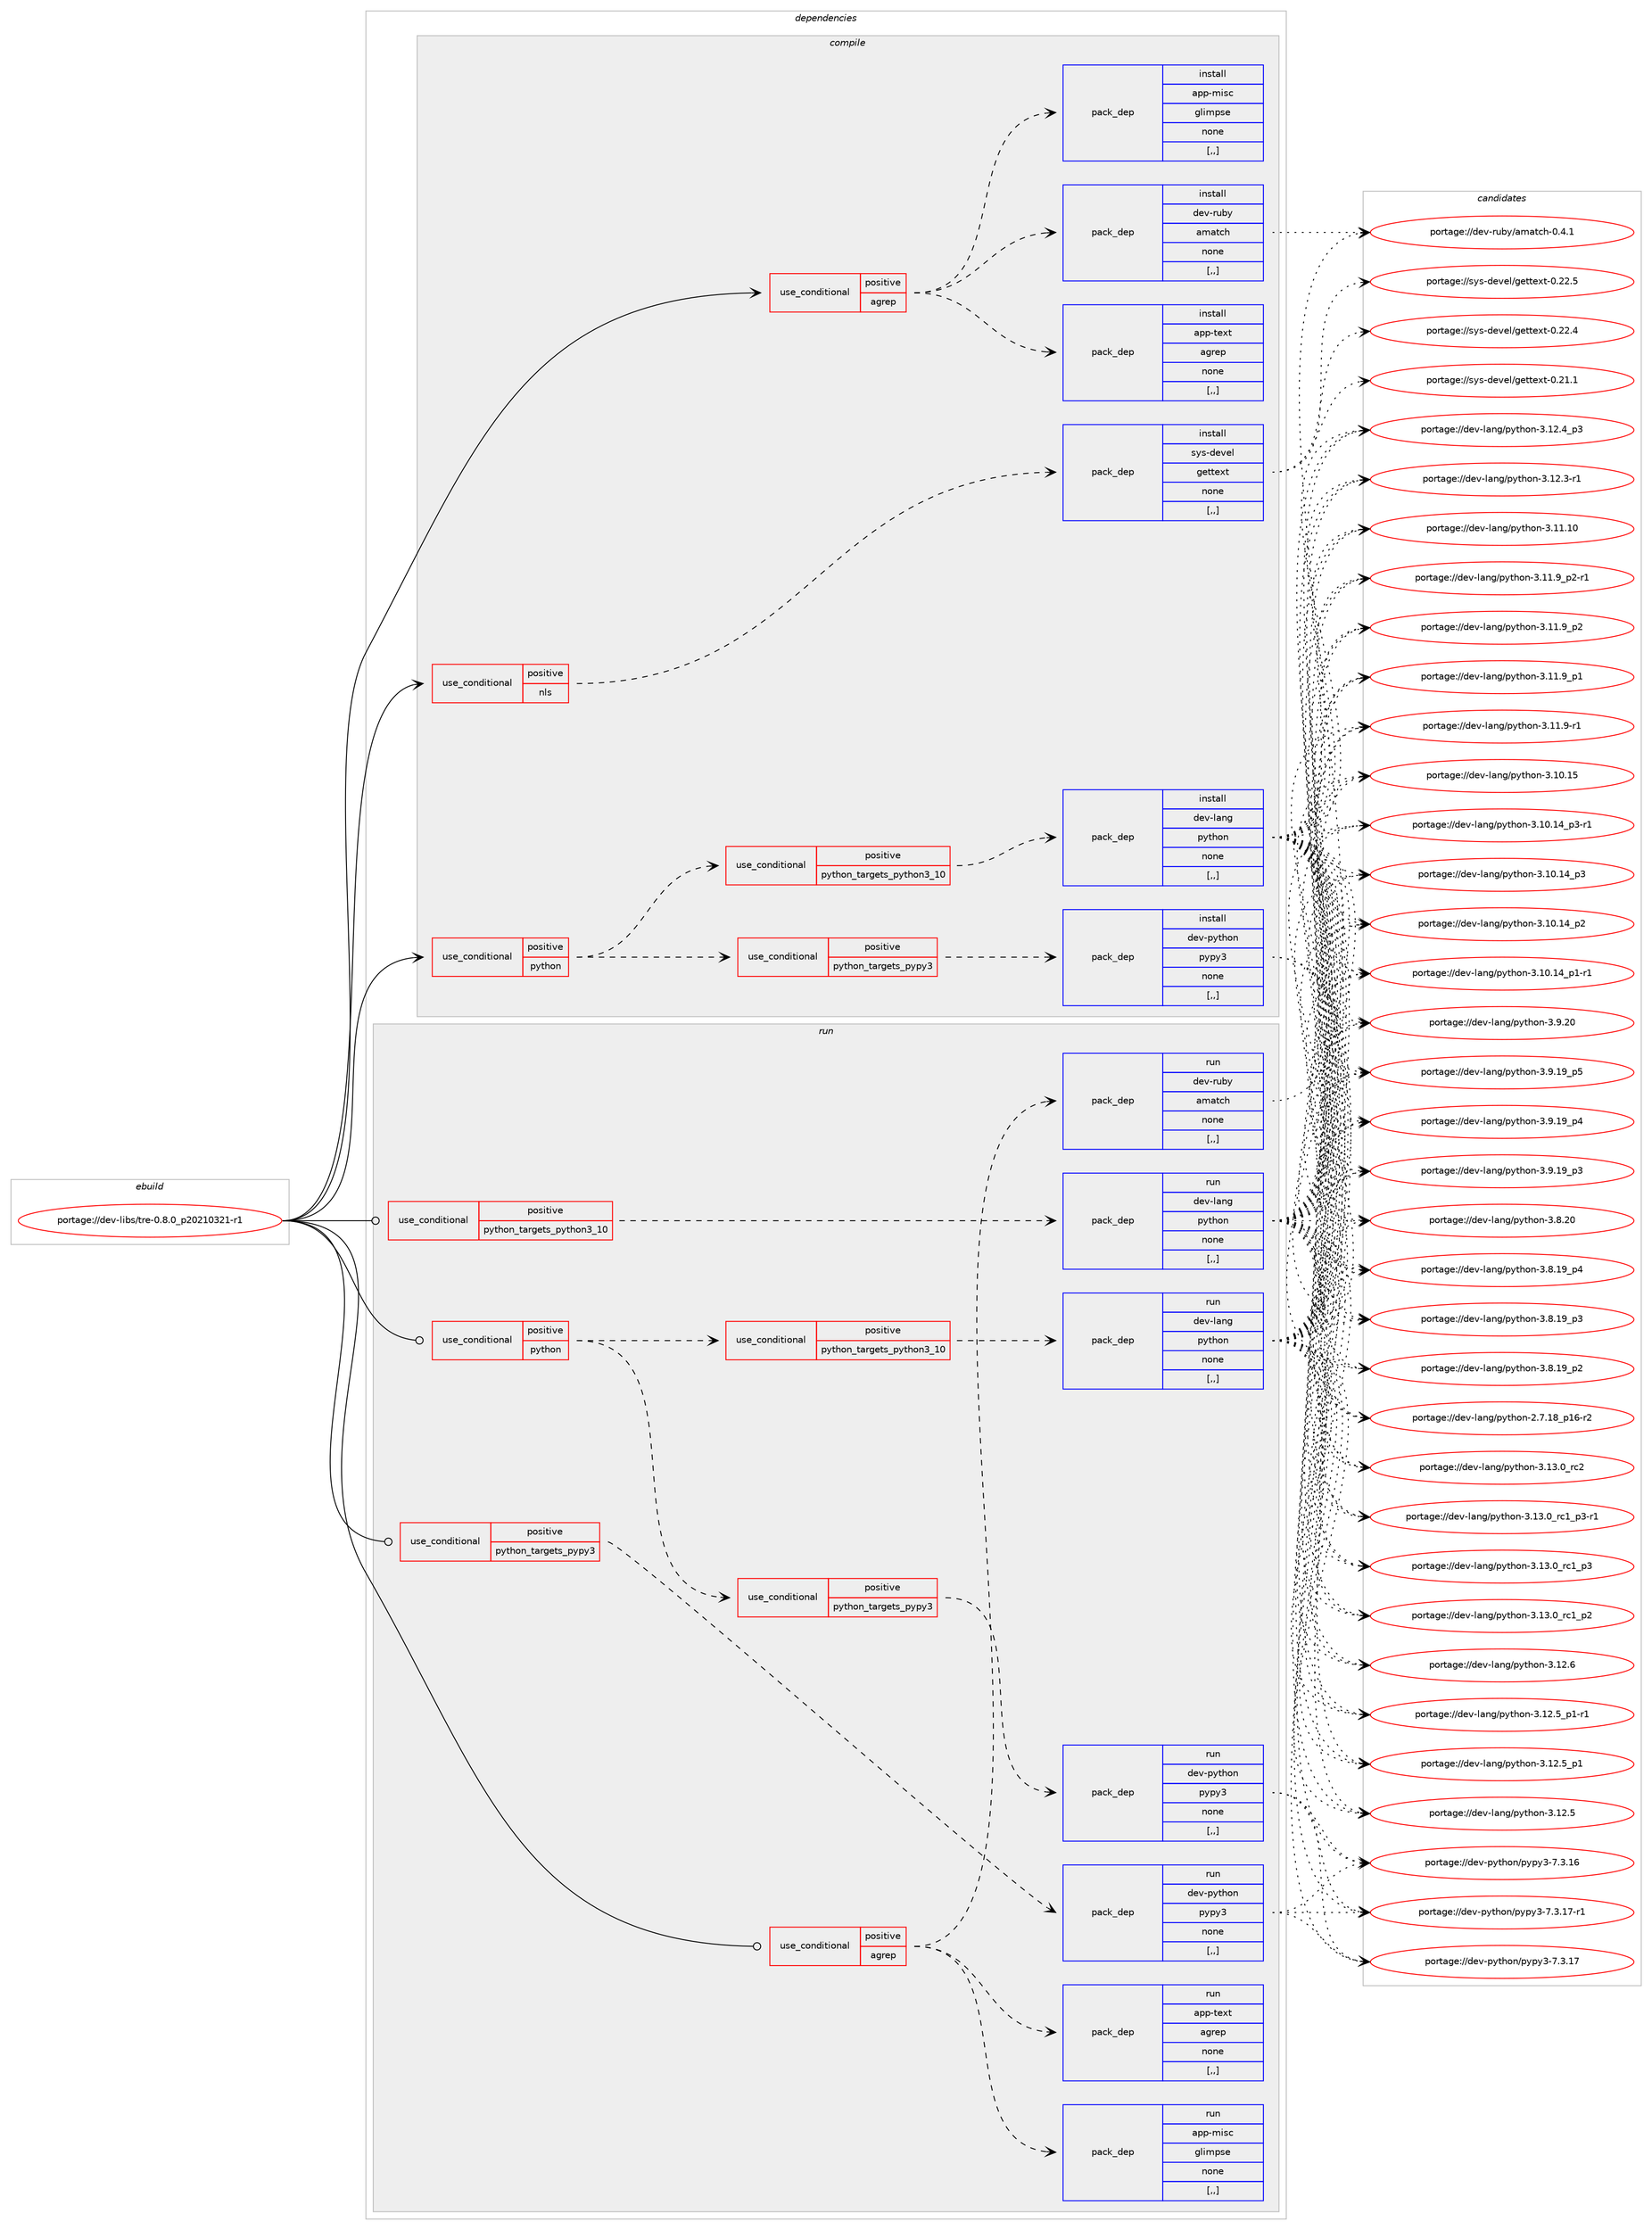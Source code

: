 digraph prolog {

# *************
# Graph options
# *************

newrank=true;
concentrate=true;
compound=true;
graph [rankdir=LR,fontname=Helvetica,fontsize=10,ranksep=1.5];#, ranksep=2.5, nodesep=0.2];
edge  [arrowhead=vee];
node  [fontname=Helvetica,fontsize=10];

# **********
# The ebuild
# **********

subgraph cluster_leftcol {
color=gray;
label=<<i>ebuild</i>>;
id [label="portage://dev-libs/tre-0.8.0_p20210321-r1", color=red, width=4, href="../dev-libs/tre-0.8.0_p20210321-r1.svg"];
}

# ****************
# The dependencies
# ****************

subgraph cluster_midcol {
color=gray;
label=<<i>dependencies</i>>;
subgraph cluster_compile {
fillcolor="#eeeeee";
style=filled;
label=<<i>compile</i>>;
subgraph cond158513 {
dependency608800 [label=<<TABLE BORDER="0" CELLBORDER="1" CELLSPACING="0" CELLPADDING="4"><TR><TD ROWSPAN="3" CELLPADDING="10">use_conditional</TD></TR><TR><TD>positive</TD></TR><TR><TD>agrep</TD></TR></TABLE>>, shape=none, color=red];
subgraph pack445518 {
dependency608801 [label=<<TABLE BORDER="0" CELLBORDER="1" CELLSPACING="0" CELLPADDING="4" WIDTH="220"><TR><TD ROWSPAN="6" CELLPADDING="30">pack_dep</TD></TR><TR><TD WIDTH="110">install</TD></TR><TR><TD>app-text</TD></TR><TR><TD>agrep</TD></TR><TR><TD>none</TD></TR><TR><TD>[,,]</TD></TR></TABLE>>, shape=none, color=blue];
}
dependency608800:e -> dependency608801:w [weight=20,style="dashed",arrowhead="vee"];
subgraph pack445519 {
dependency608802 [label=<<TABLE BORDER="0" CELLBORDER="1" CELLSPACING="0" CELLPADDING="4" WIDTH="220"><TR><TD ROWSPAN="6" CELLPADDING="30">pack_dep</TD></TR><TR><TD WIDTH="110">install</TD></TR><TR><TD>dev-ruby</TD></TR><TR><TD>amatch</TD></TR><TR><TD>none</TD></TR><TR><TD>[,,]</TD></TR></TABLE>>, shape=none, color=blue];
}
dependency608800:e -> dependency608802:w [weight=20,style="dashed",arrowhead="vee"];
subgraph pack445520 {
dependency608803 [label=<<TABLE BORDER="0" CELLBORDER="1" CELLSPACING="0" CELLPADDING="4" WIDTH="220"><TR><TD ROWSPAN="6" CELLPADDING="30">pack_dep</TD></TR><TR><TD WIDTH="110">install</TD></TR><TR><TD>app-misc</TD></TR><TR><TD>glimpse</TD></TR><TR><TD>none</TD></TR><TR><TD>[,,]</TD></TR></TABLE>>, shape=none, color=blue];
}
dependency608800:e -> dependency608803:w [weight=20,style="dashed",arrowhead="vee"];
}
id:e -> dependency608800:w [weight=20,style="solid",arrowhead="vee"];
subgraph cond158514 {
dependency608804 [label=<<TABLE BORDER="0" CELLBORDER="1" CELLSPACING="0" CELLPADDING="4"><TR><TD ROWSPAN="3" CELLPADDING="10">use_conditional</TD></TR><TR><TD>positive</TD></TR><TR><TD>nls</TD></TR></TABLE>>, shape=none, color=red];
subgraph pack445521 {
dependency608805 [label=<<TABLE BORDER="0" CELLBORDER="1" CELLSPACING="0" CELLPADDING="4" WIDTH="220"><TR><TD ROWSPAN="6" CELLPADDING="30">pack_dep</TD></TR><TR><TD WIDTH="110">install</TD></TR><TR><TD>sys-devel</TD></TR><TR><TD>gettext</TD></TR><TR><TD>none</TD></TR><TR><TD>[,,]</TD></TR></TABLE>>, shape=none, color=blue];
}
dependency608804:e -> dependency608805:w [weight=20,style="dashed",arrowhead="vee"];
}
id:e -> dependency608804:w [weight=20,style="solid",arrowhead="vee"];
subgraph cond158515 {
dependency608806 [label=<<TABLE BORDER="0" CELLBORDER="1" CELLSPACING="0" CELLPADDING="4"><TR><TD ROWSPAN="3" CELLPADDING="10">use_conditional</TD></TR><TR><TD>positive</TD></TR><TR><TD>python</TD></TR></TABLE>>, shape=none, color=red];
subgraph cond158516 {
dependency608807 [label=<<TABLE BORDER="0" CELLBORDER="1" CELLSPACING="0" CELLPADDING="4"><TR><TD ROWSPAN="3" CELLPADDING="10">use_conditional</TD></TR><TR><TD>positive</TD></TR><TR><TD>python_targets_pypy3</TD></TR></TABLE>>, shape=none, color=red];
subgraph pack445522 {
dependency608808 [label=<<TABLE BORDER="0" CELLBORDER="1" CELLSPACING="0" CELLPADDING="4" WIDTH="220"><TR><TD ROWSPAN="6" CELLPADDING="30">pack_dep</TD></TR><TR><TD WIDTH="110">install</TD></TR><TR><TD>dev-python</TD></TR><TR><TD>pypy3</TD></TR><TR><TD>none</TD></TR><TR><TD>[,,]</TD></TR></TABLE>>, shape=none, color=blue];
}
dependency608807:e -> dependency608808:w [weight=20,style="dashed",arrowhead="vee"];
}
dependency608806:e -> dependency608807:w [weight=20,style="dashed",arrowhead="vee"];
subgraph cond158517 {
dependency608809 [label=<<TABLE BORDER="0" CELLBORDER="1" CELLSPACING="0" CELLPADDING="4"><TR><TD ROWSPAN="3" CELLPADDING="10">use_conditional</TD></TR><TR><TD>positive</TD></TR><TR><TD>python_targets_python3_10</TD></TR></TABLE>>, shape=none, color=red];
subgraph pack445523 {
dependency608810 [label=<<TABLE BORDER="0" CELLBORDER="1" CELLSPACING="0" CELLPADDING="4" WIDTH="220"><TR><TD ROWSPAN="6" CELLPADDING="30">pack_dep</TD></TR><TR><TD WIDTH="110">install</TD></TR><TR><TD>dev-lang</TD></TR><TR><TD>python</TD></TR><TR><TD>none</TD></TR><TR><TD>[,,]</TD></TR></TABLE>>, shape=none, color=blue];
}
dependency608809:e -> dependency608810:w [weight=20,style="dashed",arrowhead="vee"];
}
dependency608806:e -> dependency608809:w [weight=20,style="dashed",arrowhead="vee"];
}
id:e -> dependency608806:w [weight=20,style="solid",arrowhead="vee"];
}
subgraph cluster_compileandrun {
fillcolor="#eeeeee";
style=filled;
label=<<i>compile and run</i>>;
}
subgraph cluster_run {
fillcolor="#eeeeee";
style=filled;
label=<<i>run</i>>;
subgraph cond158518 {
dependency608811 [label=<<TABLE BORDER="0" CELLBORDER="1" CELLSPACING="0" CELLPADDING="4"><TR><TD ROWSPAN="3" CELLPADDING="10">use_conditional</TD></TR><TR><TD>positive</TD></TR><TR><TD>agrep</TD></TR></TABLE>>, shape=none, color=red];
subgraph pack445524 {
dependency608812 [label=<<TABLE BORDER="0" CELLBORDER="1" CELLSPACING="0" CELLPADDING="4" WIDTH="220"><TR><TD ROWSPAN="6" CELLPADDING="30">pack_dep</TD></TR><TR><TD WIDTH="110">run</TD></TR><TR><TD>app-text</TD></TR><TR><TD>agrep</TD></TR><TR><TD>none</TD></TR><TR><TD>[,,]</TD></TR></TABLE>>, shape=none, color=blue];
}
dependency608811:e -> dependency608812:w [weight=20,style="dashed",arrowhead="vee"];
subgraph pack445525 {
dependency608813 [label=<<TABLE BORDER="0" CELLBORDER="1" CELLSPACING="0" CELLPADDING="4" WIDTH="220"><TR><TD ROWSPAN="6" CELLPADDING="30">pack_dep</TD></TR><TR><TD WIDTH="110">run</TD></TR><TR><TD>dev-ruby</TD></TR><TR><TD>amatch</TD></TR><TR><TD>none</TD></TR><TR><TD>[,,]</TD></TR></TABLE>>, shape=none, color=blue];
}
dependency608811:e -> dependency608813:w [weight=20,style="dashed",arrowhead="vee"];
subgraph pack445526 {
dependency608814 [label=<<TABLE BORDER="0" CELLBORDER="1" CELLSPACING="0" CELLPADDING="4" WIDTH="220"><TR><TD ROWSPAN="6" CELLPADDING="30">pack_dep</TD></TR><TR><TD WIDTH="110">run</TD></TR><TR><TD>app-misc</TD></TR><TR><TD>glimpse</TD></TR><TR><TD>none</TD></TR><TR><TD>[,,]</TD></TR></TABLE>>, shape=none, color=blue];
}
dependency608811:e -> dependency608814:w [weight=20,style="dashed",arrowhead="vee"];
}
id:e -> dependency608811:w [weight=20,style="solid",arrowhead="odot"];
subgraph cond158519 {
dependency608815 [label=<<TABLE BORDER="0" CELLBORDER="1" CELLSPACING="0" CELLPADDING="4"><TR><TD ROWSPAN="3" CELLPADDING="10">use_conditional</TD></TR><TR><TD>positive</TD></TR><TR><TD>python</TD></TR></TABLE>>, shape=none, color=red];
subgraph cond158520 {
dependency608816 [label=<<TABLE BORDER="0" CELLBORDER="1" CELLSPACING="0" CELLPADDING="4"><TR><TD ROWSPAN="3" CELLPADDING="10">use_conditional</TD></TR><TR><TD>positive</TD></TR><TR><TD>python_targets_pypy3</TD></TR></TABLE>>, shape=none, color=red];
subgraph pack445527 {
dependency608817 [label=<<TABLE BORDER="0" CELLBORDER="1" CELLSPACING="0" CELLPADDING="4" WIDTH="220"><TR><TD ROWSPAN="6" CELLPADDING="30">pack_dep</TD></TR><TR><TD WIDTH="110">run</TD></TR><TR><TD>dev-python</TD></TR><TR><TD>pypy3</TD></TR><TR><TD>none</TD></TR><TR><TD>[,,]</TD></TR></TABLE>>, shape=none, color=blue];
}
dependency608816:e -> dependency608817:w [weight=20,style="dashed",arrowhead="vee"];
}
dependency608815:e -> dependency608816:w [weight=20,style="dashed",arrowhead="vee"];
subgraph cond158521 {
dependency608818 [label=<<TABLE BORDER="0" CELLBORDER="1" CELLSPACING="0" CELLPADDING="4"><TR><TD ROWSPAN="3" CELLPADDING="10">use_conditional</TD></TR><TR><TD>positive</TD></TR><TR><TD>python_targets_python3_10</TD></TR></TABLE>>, shape=none, color=red];
subgraph pack445528 {
dependency608819 [label=<<TABLE BORDER="0" CELLBORDER="1" CELLSPACING="0" CELLPADDING="4" WIDTH="220"><TR><TD ROWSPAN="6" CELLPADDING="30">pack_dep</TD></TR><TR><TD WIDTH="110">run</TD></TR><TR><TD>dev-lang</TD></TR><TR><TD>python</TD></TR><TR><TD>none</TD></TR><TR><TD>[,,]</TD></TR></TABLE>>, shape=none, color=blue];
}
dependency608818:e -> dependency608819:w [weight=20,style="dashed",arrowhead="vee"];
}
dependency608815:e -> dependency608818:w [weight=20,style="dashed",arrowhead="vee"];
}
id:e -> dependency608815:w [weight=20,style="solid",arrowhead="odot"];
subgraph cond158522 {
dependency608820 [label=<<TABLE BORDER="0" CELLBORDER="1" CELLSPACING="0" CELLPADDING="4"><TR><TD ROWSPAN="3" CELLPADDING="10">use_conditional</TD></TR><TR><TD>positive</TD></TR><TR><TD>python_targets_pypy3</TD></TR></TABLE>>, shape=none, color=red];
subgraph pack445529 {
dependency608821 [label=<<TABLE BORDER="0" CELLBORDER="1" CELLSPACING="0" CELLPADDING="4" WIDTH="220"><TR><TD ROWSPAN="6" CELLPADDING="30">pack_dep</TD></TR><TR><TD WIDTH="110">run</TD></TR><TR><TD>dev-python</TD></TR><TR><TD>pypy3</TD></TR><TR><TD>none</TD></TR><TR><TD>[,,]</TD></TR></TABLE>>, shape=none, color=blue];
}
dependency608820:e -> dependency608821:w [weight=20,style="dashed",arrowhead="vee"];
}
id:e -> dependency608820:w [weight=20,style="solid",arrowhead="odot"];
subgraph cond158523 {
dependency608822 [label=<<TABLE BORDER="0" CELLBORDER="1" CELLSPACING="0" CELLPADDING="4"><TR><TD ROWSPAN="3" CELLPADDING="10">use_conditional</TD></TR><TR><TD>positive</TD></TR><TR><TD>python_targets_python3_10</TD></TR></TABLE>>, shape=none, color=red];
subgraph pack445530 {
dependency608823 [label=<<TABLE BORDER="0" CELLBORDER="1" CELLSPACING="0" CELLPADDING="4" WIDTH="220"><TR><TD ROWSPAN="6" CELLPADDING="30">pack_dep</TD></TR><TR><TD WIDTH="110">run</TD></TR><TR><TD>dev-lang</TD></TR><TR><TD>python</TD></TR><TR><TD>none</TD></TR><TR><TD>[,,]</TD></TR></TABLE>>, shape=none, color=blue];
}
dependency608822:e -> dependency608823:w [weight=20,style="dashed",arrowhead="vee"];
}
id:e -> dependency608822:w [weight=20,style="solid",arrowhead="odot"];
}
}

# **************
# The candidates
# **************

subgraph cluster_choices {
rank=same;
color=gray;
label=<<i>candidates</i>>;

subgraph choice445518 {
color=black;
nodesep=1;
}
subgraph choice445519 {
color=black;
nodesep=1;
choice100101118451141179812147971099711699104454846524649 [label="portage://dev-ruby/amatch-0.4.1", color=red, width=4,href="../dev-ruby/amatch-0.4.1.svg"];
dependency608802:e -> choice100101118451141179812147971099711699104454846524649:w [style=dotted,weight="100"];
}
subgraph choice445520 {
color=black;
nodesep=1;
}
subgraph choice445521 {
color=black;
nodesep=1;
choice115121115451001011181011084710310111611610112011645484650504653 [label="portage://sys-devel/gettext-0.22.5", color=red, width=4,href="../sys-devel/gettext-0.22.5.svg"];
choice115121115451001011181011084710310111611610112011645484650504652 [label="portage://sys-devel/gettext-0.22.4", color=red, width=4,href="../sys-devel/gettext-0.22.4.svg"];
choice115121115451001011181011084710310111611610112011645484650494649 [label="portage://sys-devel/gettext-0.21.1", color=red, width=4,href="../sys-devel/gettext-0.21.1.svg"];
dependency608805:e -> choice115121115451001011181011084710310111611610112011645484650504653:w [style=dotted,weight="100"];
dependency608805:e -> choice115121115451001011181011084710310111611610112011645484650504652:w [style=dotted,weight="100"];
dependency608805:e -> choice115121115451001011181011084710310111611610112011645484650494649:w [style=dotted,weight="100"];
}
subgraph choice445522 {
color=black;
nodesep=1;
choice100101118451121211161041111104711212111212151455546514649554511449 [label="portage://dev-python/pypy3-7.3.17-r1", color=red, width=4,href="../dev-python/pypy3-7.3.17-r1.svg"];
choice10010111845112121116104111110471121211121215145554651464955 [label="portage://dev-python/pypy3-7.3.17", color=red, width=4,href="../dev-python/pypy3-7.3.17.svg"];
choice10010111845112121116104111110471121211121215145554651464954 [label="portage://dev-python/pypy3-7.3.16", color=red, width=4,href="../dev-python/pypy3-7.3.16.svg"];
dependency608808:e -> choice100101118451121211161041111104711212111212151455546514649554511449:w [style=dotted,weight="100"];
dependency608808:e -> choice10010111845112121116104111110471121211121215145554651464955:w [style=dotted,weight="100"];
dependency608808:e -> choice10010111845112121116104111110471121211121215145554651464954:w [style=dotted,weight="100"];
}
subgraph choice445523 {
color=black;
nodesep=1;
choice10010111845108971101034711212111610411111045514649514648951149950 [label="portage://dev-lang/python-3.13.0_rc2", color=red, width=4,href="../dev-lang/python-3.13.0_rc2.svg"];
choice1001011184510897110103471121211161041111104551464951464895114994995112514511449 [label="portage://dev-lang/python-3.13.0_rc1_p3-r1", color=red, width=4,href="../dev-lang/python-3.13.0_rc1_p3-r1.svg"];
choice100101118451089711010347112121116104111110455146495146489511499499511251 [label="portage://dev-lang/python-3.13.0_rc1_p3", color=red, width=4,href="../dev-lang/python-3.13.0_rc1_p3.svg"];
choice100101118451089711010347112121116104111110455146495146489511499499511250 [label="portage://dev-lang/python-3.13.0_rc1_p2", color=red, width=4,href="../dev-lang/python-3.13.0_rc1_p2.svg"];
choice10010111845108971101034711212111610411111045514649504654 [label="portage://dev-lang/python-3.12.6", color=red, width=4,href="../dev-lang/python-3.12.6.svg"];
choice1001011184510897110103471121211161041111104551464950465395112494511449 [label="portage://dev-lang/python-3.12.5_p1-r1", color=red, width=4,href="../dev-lang/python-3.12.5_p1-r1.svg"];
choice100101118451089711010347112121116104111110455146495046539511249 [label="portage://dev-lang/python-3.12.5_p1", color=red, width=4,href="../dev-lang/python-3.12.5_p1.svg"];
choice10010111845108971101034711212111610411111045514649504653 [label="portage://dev-lang/python-3.12.5", color=red, width=4,href="../dev-lang/python-3.12.5.svg"];
choice100101118451089711010347112121116104111110455146495046529511251 [label="portage://dev-lang/python-3.12.4_p3", color=red, width=4,href="../dev-lang/python-3.12.4_p3.svg"];
choice100101118451089711010347112121116104111110455146495046514511449 [label="portage://dev-lang/python-3.12.3-r1", color=red, width=4,href="../dev-lang/python-3.12.3-r1.svg"];
choice1001011184510897110103471121211161041111104551464949464948 [label="portage://dev-lang/python-3.11.10", color=red, width=4,href="../dev-lang/python-3.11.10.svg"];
choice1001011184510897110103471121211161041111104551464949465795112504511449 [label="portage://dev-lang/python-3.11.9_p2-r1", color=red, width=4,href="../dev-lang/python-3.11.9_p2-r1.svg"];
choice100101118451089711010347112121116104111110455146494946579511250 [label="portage://dev-lang/python-3.11.9_p2", color=red, width=4,href="../dev-lang/python-3.11.9_p2.svg"];
choice100101118451089711010347112121116104111110455146494946579511249 [label="portage://dev-lang/python-3.11.9_p1", color=red, width=4,href="../dev-lang/python-3.11.9_p1.svg"];
choice100101118451089711010347112121116104111110455146494946574511449 [label="portage://dev-lang/python-3.11.9-r1", color=red, width=4,href="../dev-lang/python-3.11.9-r1.svg"];
choice1001011184510897110103471121211161041111104551464948464953 [label="portage://dev-lang/python-3.10.15", color=red, width=4,href="../dev-lang/python-3.10.15.svg"];
choice100101118451089711010347112121116104111110455146494846495295112514511449 [label="portage://dev-lang/python-3.10.14_p3-r1", color=red, width=4,href="../dev-lang/python-3.10.14_p3-r1.svg"];
choice10010111845108971101034711212111610411111045514649484649529511251 [label="portage://dev-lang/python-3.10.14_p3", color=red, width=4,href="../dev-lang/python-3.10.14_p3.svg"];
choice10010111845108971101034711212111610411111045514649484649529511250 [label="portage://dev-lang/python-3.10.14_p2", color=red, width=4,href="../dev-lang/python-3.10.14_p2.svg"];
choice100101118451089711010347112121116104111110455146494846495295112494511449 [label="portage://dev-lang/python-3.10.14_p1-r1", color=red, width=4,href="../dev-lang/python-3.10.14_p1-r1.svg"];
choice10010111845108971101034711212111610411111045514657465048 [label="portage://dev-lang/python-3.9.20", color=red, width=4,href="../dev-lang/python-3.9.20.svg"];
choice100101118451089711010347112121116104111110455146574649579511253 [label="portage://dev-lang/python-3.9.19_p5", color=red, width=4,href="../dev-lang/python-3.9.19_p5.svg"];
choice100101118451089711010347112121116104111110455146574649579511252 [label="portage://dev-lang/python-3.9.19_p4", color=red, width=4,href="../dev-lang/python-3.9.19_p4.svg"];
choice100101118451089711010347112121116104111110455146574649579511251 [label="portage://dev-lang/python-3.9.19_p3", color=red, width=4,href="../dev-lang/python-3.9.19_p3.svg"];
choice10010111845108971101034711212111610411111045514656465048 [label="portage://dev-lang/python-3.8.20", color=red, width=4,href="../dev-lang/python-3.8.20.svg"];
choice100101118451089711010347112121116104111110455146564649579511252 [label="portage://dev-lang/python-3.8.19_p4", color=red, width=4,href="../dev-lang/python-3.8.19_p4.svg"];
choice100101118451089711010347112121116104111110455146564649579511251 [label="portage://dev-lang/python-3.8.19_p3", color=red, width=4,href="../dev-lang/python-3.8.19_p3.svg"];
choice100101118451089711010347112121116104111110455146564649579511250 [label="portage://dev-lang/python-3.8.19_p2", color=red, width=4,href="../dev-lang/python-3.8.19_p2.svg"];
choice100101118451089711010347112121116104111110455046554649569511249544511450 [label="portage://dev-lang/python-2.7.18_p16-r2", color=red, width=4,href="../dev-lang/python-2.7.18_p16-r2.svg"];
dependency608810:e -> choice10010111845108971101034711212111610411111045514649514648951149950:w [style=dotted,weight="100"];
dependency608810:e -> choice1001011184510897110103471121211161041111104551464951464895114994995112514511449:w [style=dotted,weight="100"];
dependency608810:e -> choice100101118451089711010347112121116104111110455146495146489511499499511251:w [style=dotted,weight="100"];
dependency608810:e -> choice100101118451089711010347112121116104111110455146495146489511499499511250:w [style=dotted,weight="100"];
dependency608810:e -> choice10010111845108971101034711212111610411111045514649504654:w [style=dotted,weight="100"];
dependency608810:e -> choice1001011184510897110103471121211161041111104551464950465395112494511449:w [style=dotted,weight="100"];
dependency608810:e -> choice100101118451089711010347112121116104111110455146495046539511249:w [style=dotted,weight="100"];
dependency608810:e -> choice10010111845108971101034711212111610411111045514649504653:w [style=dotted,weight="100"];
dependency608810:e -> choice100101118451089711010347112121116104111110455146495046529511251:w [style=dotted,weight="100"];
dependency608810:e -> choice100101118451089711010347112121116104111110455146495046514511449:w [style=dotted,weight="100"];
dependency608810:e -> choice1001011184510897110103471121211161041111104551464949464948:w [style=dotted,weight="100"];
dependency608810:e -> choice1001011184510897110103471121211161041111104551464949465795112504511449:w [style=dotted,weight="100"];
dependency608810:e -> choice100101118451089711010347112121116104111110455146494946579511250:w [style=dotted,weight="100"];
dependency608810:e -> choice100101118451089711010347112121116104111110455146494946579511249:w [style=dotted,weight="100"];
dependency608810:e -> choice100101118451089711010347112121116104111110455146494946574511449:w [style=dotted,weight="100"];
dependency608810:e -> choice1001011184510897110103471121211161041111104551464948464953:w [style=dotted,weight="100"];
dependency608810:e -> choice100101118451089711010347112121116104111110455146494846495295112514511449:w [style=dotted,weight="100"];
dependency608810:e -> choice10010111845108971101034711212111610411111045514649484649529511251:w [style=dotted,weight="100"];
dependency608810:e -> choice10010111845108971101034711212111610411111045514649484649529511250:w [style=dotted,weight="100"];
dependency608810:e -> choice100101118451089711010347112121116104111110455146494846495295112494511449:w [style=dotted,weight="100"];
dependency608810:e -> choice10010111845108971101034711212111610411111045514657465048:w [style=dotted,weight="100"];
dependency608810:e -> choice100101118451089711010347112121116104111110455146574649579511253:w [style=dotted,weight="100"];
dependency608810:e -> choice100101118451089711010347112121116104111110455146574649579511252:w [style=dotted,weight="100"];
dependency608810:e -> choice100101118451089711010347112121116104111110455146574649579511251:w [style=dotted,weight="100"];
dependency608810:e -> choice10010111845108971101034711212111610411111045514656465048:w [style=dotted,weight="100"];
dependency608810:e -> choice100101118451089711010347112121116104111110455146564649579511252:w [style=dotted,weight="100"];
dependency608810:e -> choice100101118451089711010347112121116104111110455146564649579511251:w [style=dotted,weight="100"];
dependency608810:e -> choice100101118451089711010347112121116104111110455146564649579511250:w [style=dotted,weight="100"];
dependency608810:e -> choice100101118451089711010347112121116104111110455046554649569511249544511450:w [style=dotted,weight="100"];
}
subgraph choice445524 {
color=black;
nodesep=1;
}
subgraph choice445525 {
color=black;
nodesep=1;
choice100101118451141179812147971099711699104454846524649 [label="portage://dev-ruby/amatch-0.4.1", color=red, width=4,href="../dev-ruby/amatch-0.4.1.svg"];
dependency608813:e -> choice100101118451141179812147971099711699104454846524649:w [style=dotted,weight="100"];
}
subgraph choice445526 {
color=black;
nodesep=1;
}
subgraph choice445527 {
color=black;
nodesep=1;
choice100101118451121211161041111104711212111212151455546514649554511449 [label="portage://dev-python/pypy3-7.3.17-r1", color=red, width=4,href="../dev-python/pypy3-7.3.17-r1.svg"];
choice10010111845112121116104111110471121211121215145554651464955 [label="portage://dev-python/pypy3-7.3.17", color=red, width=4,href="../dev-python/pypy3-7.3.17.svg"];
choice10010111845112121116104111110471121211121215145554651464954 [label="portage://dev-python/pypy3-7.3.16", color=red, width=4,href="../dev-python/pypy3-7.3.16.svg"];
dependency608817:e -> choice100101118451121211161041111104711212111212151455546514649554511449:w [style=dotted,weight="100"];
dependency608817:e -> choice10010111845112121116104111110471121211121215145554651464955:w [style=dotted,weight="100"];
dependency608817:e -> choice10010111845112121116104111110471121211121215145554651464954:w [style=dotted,weight="100"];
}
subgraph choice445528 {
color=black;
nodesep=1;
choice10010111845108971101034711212111610411111045514649514648951149950 [label="portage://dev-lang/python-3.13.0_rc2", color=red, width=4,href="../dev-lang/python-3.13.0_rc2.svg"];
choice1001011184510897110103471121211161041111104551464951464895114994995112514511449 [label="portage://dev-lang/python-3.13.0_rc1_p3-r1", color=red, width=4,href="../dev-lang/python-3.13.0_rc1_p3-r1.svg"];
choice100101118451089711010347112121116104111110455146495146489511499499511251 [label="portage://dev-lang/python-3.13.0_rc1_p3", color=red, width=4,href="../dev-lang/python-3.13.0_rc1_p3.svg"];
choice100101118451089711010347112121116104111110455146495146489511499499511250 [label="portage://dev-lang/python-3.13.0_rc1_p2", color=red, width=4,href="../dev-lang/python-3.13.0_rc1_p2.svg"];
choice10010111845108971101034711212111610411111045514649504654 [label="portage://dev-lang/python-3.12.6", color=red, width=4,href="../dev-lang/python-3.12.6.svg"];
choice1001011184510897110103471121211161041111104551464950465395112494511449 [label="portage://dev-lang/python-3.12.5_p1-r1", color=red, width=4,href="../dev-lang/python-3.12.5_p1-r1.svg"];
choice100101118451089711010347112121116104111110455146495046539511249 [label="portage://dev-lang/python-3.12.5_p1", color=red, width=4,href="../dev-lang/python-3.12.5_p1.svg"];
choice10010111845108971101034711212111610411111045514649504653 [label="portage://dev-lang/python-3.12.5", color=red, width=4,href="../dev-lang/python-3.12.5.svg"];
choice100101118451089711010347112121116104111110455146495046529511251 [label="portage://dev-lang/python-3.12.4_p3", color=red, width=4,href="../dev-lang/python-3.12.4_p3.svg"];
choice100101118451089711010347112121116104111110455146495046514511449 [label="portage://dev-lang/python-3.12.3-r1", color=red, width=4,href="../dev-lang/python-3.12.3-r1.svg"];
choice1001011184510897110103471121211161041111104551464949464948 [label="portage://dev-lang/python-3.11.10", color=red, width=4,href="../dev-lang/python-3.11.10.svg"];
choice1001011184510897110103471121211161041111104551464949465795112504511449 [label="portage://dev-lang/python-3.11.9_p2-r1", color=red, width=4,href="../dev-lang/python-3.11.9_p2-r1.svg"];
choice100101118451089711010347112121116104111110455146494946579511250 [label="portage://dev-lang/python-3.11.9_p2", color=red, width=4,href="../dev-lang/python-3.11.9_p2.svg"];
choice100101118451089711010347112121116104111110455146494946579511249 [label="portage://dev-lang/python-3.11.9_p1", color=red, width=4,href="../dev-lang/python-3.11.9_p1.svg"];
choice100101118451089711010347112121116104111110455146494946574511449 [label="portage://dev-lang/python-3.11.9-r1", color=red, width=4,href="../dev-lang/python-3.11.9-r1.svg"];
choice1001011184510897110103471121211161041111104551464948464953 [label="portage://dev-lang/python-3.10.15", color=red, width=4,href="../dev-lang/python-3.10.15.svg"];
choice100101118451089711010347112121116104111110455146494846495295112514511449 [label="portage://dev-lang/python-3.10.14_p3-r1", color=red, width=4,href="../dev-lang/python-3.10.14_p3-r1.svg"];
choice10010111845108971101034711212111610411111045514649484649529511251 [label="portage://dev-lang/python-3.10.14_p3", color=red, width=4,href="../dev-lang/python-3.10.14_p3.svg"];
choice10010111845108971101034711212111610411111045514649484649529511250 [label="portage://dev-lang/python-3.10.14_p2", color=red, width=4,href="../dev-lang/python-3.10.14_p2.svg"];
choice100101118451089711010347112121116104111110455146494846495295112494511449 [label="portage://dev-lang/python-3.10.14_p1-r1", color=red, width=4,href="../dev-lang/python-3.10.14_p1-r1.svg"];
choice10010111845108971101034711212111610411111045514657465048 [label="portage://dev-lang/python-3.9.20", color=red, width=4,href="../dev-lang/python-3.9.20.svg"];
choice100101118451089711010347112121116104111110455146574649579511253 [label="portage://dev-lang/python-3.9.19_p5", color=red, width=4,href="../dev-lang/python-3.9.19_p5.svg"];
choice100101118451089711010347112121116104111110455146574649579511252 [label="portage://dev-lang/python-3.9.19_p4", color=red, width=4,href="../dev-lang/python-3.9.19_p4.svg"];
choice100101118451089711010347112121116104111110455146574649579511251 [label="portage://dev-lang/python-3.9.19_p3", color=red, width=4,href="../dev-lang/python-3.9.19_p3.svg"];
choice10010111845108971101034711212111610411111045514656465048 [label="portage://dev-lang/python-3.8.20", color=red, width=4,href="../dev-lang/python-3.8.20.svg"];
choice100101118451089711010347112121116104111110455146564649579511252 [label="portage://dev-lang/python-3.8.19_p4", color=red, width=4,href="../dev-lang/python-3.8.19_p4.svg"];
choice100101118451089711010347112121116104111110455146564649579511251 [label="portage://dev-lang/python-3.8.19_p3", color=red, width=4,href="../dev-lang/python-3.8.19_p3.svg"];
choice100101118451089711010347112121116104111110455146564649579511250 [label="portage://dev-lang/python-3.8.19_p2", color=red, width=4,href="../dev-lang/python-3.8.19_p2.svg"];
choice100101118451089711010347112121116104111110455046554649569511249544511450 [label="portage://dev-lang/python-2.7.18_p16-r2", color=red, width=4,href="../dev-lang/python-2.7.18_p16-r2.svg"];
dependency608819:e -> choice10010111845108971101034711212111610411111045514649514648951149950:w [style=dotted,weight="100"];
dependency608819:e -> choice1001011184510897110103471121211161041111104551464951464895114994995112514511449:w [style=dotted,weight="100"];
dependency608819:e -> choice100101118451089711010347112121116104111110455146495146489511499499511251:w [style=dotted,weight="100"];
dependency608819:e -> choice100101118451089711010347112121116104111110455146495146489511499499511250:w [style=dotted,weight="100"];
dependency608819:e -> choice10010111845108971101034711212111610411111045514649504654:w [style=dotted,weight="100"];
dependency608819:e -> choice1001011184510897110103471121211161041111104551464950465395112494511449:w [style=dotted,weight="100"];
dependency608819:e -> choice100101118451089711010347112121116104111110455146495046539511249:w [style=dotted,weight="100"];
dependency608819:e -> choice10010111845108971101034711212111610411111045514649504653:w [style=dotted,weight="100"];
dependency608819:e -> choice100101118451089711010347112121116104111110455146495046529511251:w [style=dotted,weight="100"];
dependency608819:e -> choice100101118451089711010347112121116104111110455146495046514511449:w [style=dotted,weight="100"];
dependency608819:e -> choice1001011184510897110103471121211161041111104551464949464948:w [style=dotted,weight="100"];
dependency608819:e -> choice1001011184510897110103471121211161041111104551464949465795112504511449:w [style=dotted,weight="100"];
dependency608819:e -> choice100101118451089711010347112121116104111110455146494946579511250:w [style=dotted,weight="100"];
dependency608819:e -> choice100101118451089711010347112121116104111110455146494946579511249:w [style=dotted,weight="100"];
dependency608819:e -> choice100101118451089711010347112121116104111110455146494946574511449:w [style=dotted,weight="100"];
dependency608819:e -> choice1001011184510897110103471121211161041111104551464948464953:w [style=dotted,weight="100"];
dependency608819:e -> choice100101118451089711010347112121116104111110455146494846495295112514511449:w [style=dotted,weight="100"];
dependency608819:e -> choice10010111845108971101034711212111610411111045514649484649529511251:w [style=dotted,weight="100"];
dependency608819:e -> choice10010111845108971101034711212111610411111045514649484649529511250:w [style=dotted,weight="100"];
dependency608819:e -> choice100101118451089711010347112121116104111110455146494846495295112494511449:w [style=dotted,weight="100"];
dependency608819:e -> choice10010111845108971101034711212111610411111045514657465048:w [style=dotted,weight="100"];
dependency608819:e -> choice100101118451089711010347112121116104111110455146574649579511253:w [style=dotted,weight="100"];
dependency608819:e -> choice100101118451089711010347112121116104111110455146574649579511252:w [style=dotted,weight="100"];
dependency608819:e -> choice100101118451089711010347112121116104111110455146574649579511251:w [style=dotted,weight="100"];
dependency608819:e -> choice10010111845108971101034711212111610411111045514656465048:w [style=dotted,weight="100"];
dependency608819:e -> choice100101118451089711010347112121116104111110455146564649579511252:w [style=dotted,weight="100"];
dependency608819:e -> choice100101118451089711010347112121116104111110455146564649579511251:w [style=dotted,weight="100"];
dependency608819:e -> choice100101118451089711010347112121116104111110455146564649579511250:w [style=dotted,weight="100"];
dependency608819:e -> choice100101118451089711010347112121116104111110455046554649569511249544511450:w [style=dotted,weight="100"];
}
subgraph choice445529 {
color=black;
nodesep=1;
choice100101118451121211161041111104711212111212151455546514649554511449 [label="portage://dev-python/pypy3-7.3.17-r1", color=red, width=4,href="../dev-python/pypy3-7.3.17-r1.svg"];
choice10010111845112121116104111110471121211121215145554651464955 [label="portage://dev-python/pypy3-7.3.17", color=red, width=4,href="../dev-python/pypy3-7.3.17.svg"];
choice10010111845112121116104111110471121211121215145554651464954 [label="portage://dev-python/pypy3-7.3.16", color=red, width=4,href="../dev-python/pypy3-7.3.16.svg"];
dependency608821:e -> choice100101118451121211161041111104711212111212151455546514649554511449:w [style=dotted,weight="100"];
dependency608821:e -> choice10010111845112121116104111110471121211121215145554651464955:w [style=dotted,weight="100"];
dependency608821:e -> choice10010111845112121116104111110471121211121215145554651464954:w [style=dotted,weight="100"];
}
subgraph choice445530 {
color=black;
nodesep=1;
choice10010111845108971101034711212111610411111045514649514648951149950 [label="portage://dev-lang/python-3.13.0_rc2", color=red, width=4,href="../dev-lang/python-3.13.0_rc2.svg"];
choice1001011184510897110103471121211161041111104551464951464895114994995112514511449 [label="portage://dev-lang/python-3.13.0_rc1_p3-r1", color=red, width=4,href="../dev-lang/python-3.13.0_rc1_p3-r1.svg"];
choice100101118451089711010347112121116104111110455146495146489511499499511251 [label="portage://dev-lang/python-3.13.0_rc1_p3", color=red, width=4,href="../dev-lang/python-3.13.0_rc1_p3.svg"];
choice100101118451089711010347112121116104111110455146495146489511499499511250 [label="portage://dev-lang/python-3.13.0_rc1_p2", color=red, width=4,href="../dev-lang/python-3.13.0_rc1_p2.svg"];
choice10010111845108971101034711212111610411111045514649504654 [label="portage://dev-lang/python-3.12.6", color=red, width=4,href="../dev-lang/python-3.12.6.svg"];
choice1001011184510897110103471121211161041111104551464950465395112494511449 [label="portage://dev-lang/python-3.12.5_p1-r1", color=red, width=4,href="../dev-lang/python-3.12.5_p1-r1.svg"];
choice100101118451089711010347112121116104111110455146495046539511249 [label="portage://dev-lang/python-3.12.5_p1", color=red, width=4,href="../dev-lang/python-3.12.5_p1.svg"];
choice10010111845108971101034711212111610411111045514649504653 [label="portage://dev-lang/python-3.12.5", color=red, width=4,href="../dev-lang/python-3.12.5.svg"];
choice100101118451089711010347112121116104111110455146495046529511251 [label="portage://dev-lang/python-3.12.4_p3", color=red, width=4,href="../dev-lang/python-3.12.4_p3.svg"];
choice100101118451089711010347112121116104111110455146495046514511449 [label="portage://dev-lang/python-3.12.3-r1", color=red, width=4,href="../dev-lang/python-3.12.3-r1.svg"];
choice1001011184510897110103471121211161041111104551464949464948 [label="portage://dev-lang/python-3.11.10", color=red, width=4,href="../dev-lang/python-3.11.10.svg"];
choice1001011184510897110103471121211161041111104551464949465795112504511449 [label="portage://dev-lang/python-3.11.9_p2-r1", color=red, width=4,href="../dev-lang/python-3.11.9_p2-r1.svg"];
choice100101118451089711010347112121116104111110455146494946579511250 [label="portage://dev-lang/python-3.11.9_p2", color=red, width=4,href="../dev-lang/python-3.11.9_p2.svg"];
choice100101118451089711010347112121116104111110455146494946579511249 [label="portage://dev-lang/python-3.11.9_p1", color=red, width=4,href="../dev-lang/python-3.11.9_p1.svg"];
choice100101118451089711010347112121116104111110455146494946574511449 [label="portage://dev-lang/python-3.11.9-r1", color=red, width=4,href="../dev-lang/python-3.11.9-r1.svg"];
choice1001011184510897110103471121211161041111104551464948464953 [label="portage://dev-lang/python-3.10.15", color=red, width=4,href="../dev-lang/python-3.10.15.svg"];
choice100101118451089711010347112121116104111110455146494846495295112514511449 [label="portage://dev-lang/python-3.10.14_p3-r1", color=red, width=4,href="../dev-lang/python-3.10.14_p3-r1.svg"];
choice10010111845108971101034711212111610411111045514649484649529511251 [label="portage://dev-lang/python-3.10.14_p3", color=red, width=4,href="../dev-lang/python-3.10.14_p3.svg"];
choice10010111845108971101034711212111610411111045514649484649529511250 [label="portage://dev-lang/python-3.10.14_p2", color=red, width=4,href="../dev-lang/python-3.10.14_p2.svg"];
choice100101118451089711010347112121116104111110455146494846495295112494511449 [label="portage://dev-lang/python-3.10.14_p1-r1", color=red, width=4,href="../dev-lang/python-3.10.14_p1-r1.svg"];
choice10010111845108971101034711212111610411111045514657465048 [label="portage://dev-lang/python-3.9.20", color=red, width=4,href="../dev-lang/python-3.9.20.svg"];
choice100101118451089711010347112121116104111110455146574649579511253 [label="portage://dev-lang/python-3.9.19_p5", color=red, width=4,href="../dev-lang/python-3.9.19_p5.svg"];
choice100101118451089711010347112121116104111110455146574649579511252 [label="portage://dev-lang/python-3.9.19_p4", color=red, width=4,href="../dev-lang/python-3.9.19_p4.svg"];
choice100101118451089711010347112121116104111110455146574649579511251 [label="portage://dev-lang/python-3.9.19_p3", color=red, width=4,href="../dev-lang/python-3.9.19_p3.svg"];
choice10010111845108971101034711212111610411111045514656465048 [label="portage://dev-lang/python-3.8.20", color=red, width=4,href="../dev-lang/python-3.8.20.svg"];
choice100101118451089711010347112121116104111110455146564649579511252 [label="portage://dev-lang/python-3.8.19_p4", color=red, width=4,href="../dev-lang/python-3.8.19_p4.svg"];
choice100101118451089711010347112121116104111110455146564649579511251 [label="portage://dev-lang/python-3.8.19_p3", color=red, width=4,href="../dev-lang/python-3.8.19_p3.svg"];
choice100101118451089711010347112121116104111110455146564649579511250 [label="portage://dev-lang/python-3.8.19_p2", color=red, width=4,href="../dev-lang/python-3.8.19_p2.svg"];
choice100101118451089711010347112121116104111110455046554649569511249544511450 [label="portage://dev-lang/python-2.7.18_p16-r2", color=red, width=4,href="../dev-lang/python-2.7.18_p16-r2.svg"];
dependency608823:e -> choice10010111845108971101034711212111610411111045514649514648951149950:w [style=dotted,weight="100"];
dependency608823:e -> choice1001011184510897110103471121211161041111104551464951464895114994995112514511449:w [style=dotted,weight="100"];
dependency608823:e -> choice100101118451089711010347112121116104111110455146495146489511499499511251:w [style=dotted,weight="100"];
dependency608823:e -> choice100101118451089711010347112121116104111110455146495146489511499499511250:w [style=dotted,weight="100"];
dependency608823:e -> choice10010111845108971101034711212111610411111045514649504654:w [style=dotted,weight="100"];
dependency608823:e -> choice1001011184510897110103471121211161041111104551464950465395112494511449:w [style=dotted,weight="100"];
dependency608823:e -> choice100101118451089711010347112121116104111110455146495046539511249:w [style=dotted,weight="100"];
dependency608823:e -> choice10010111845108971101034711212111610411111045514649504653:w [style=dotted,weight="100"];
dependency608823:e -> choice100101118451089711010347112121116104111110455146495046529511251:w [style=dotted,weight="100"];
dependency608823:e -> choice100101118451089711010347112121116104111110455146495046514511449:w [style=dotted,weight="100"];
dependency608823:e -> choice1001011184510897110103471121211161041111104551464949464948:w [style=dotted,weight="100"];
dependency608823:e -> choice1001011184510897110103471121211161041111104551464949465795112504511449:w [style=dotted,weight="100"];
dependency608823:e -> choice100101118451089711010347112121116104111110455146494946579511250:w [style=dotted,weight="100"];
dependency608823:e -> choice100101118451089711010347112121116104111110455146494946579511249:w [style=dotted,weight="100"];
dependency608823:e -> choice100101118451089711010347112121116104111110455146494946574511449:w [style=dotted,weight="100"];
dependency608823:e -> choice1001011184510897110103471121211161041111104551464948464953:w [style=dotted,weight="100"];
dependency608823:e -> choice100101118451089711010347112121116104111110455146494846495295112514511449:w [style=dotted,weight="100"];
dependency608823:e -> choice10010111845108971101034711212111610411111045514649484649529511251:w [style=dotted,weight="100"];
dependency608823:e -> choice10010111845108971101034711212111610411111045514649484649529511250:w [style=dotted,weight="100"];
dependency608823:e -> choice100101118451089711010347112121116104111110455146494846495295112494511449:w [style=dotted,weight="100"];
dependency608823:e -> choice10010111845108971101034711212111610411111045514657465048:w [style=dotted,weight="100"];
dependency608823:e -> choice100101118451089711010347112121116104111110455146574649579511253:w [style=dotted,weight="100"];
dependency608823:e -> choice100101118451089711010347112121116104111110455146574649579511252:w [style=dotted,weight="100"];
dependency608823:e -> choice100101118451089711010347112121116104111110455146574649579511251:w [style=dotted,weight="100"];
dependency608823:e -> choice10010111845108971101034711212111610411111045514656465048:w [style=dotted,weight="100"];
dependency608823:e -> choice100101118451089711010347112121116104111110455146564649579511252:w [style=dotted,weight="100"];
dependency608823:e -> choice100101118451089711010347112121116104111110455146564649579511251:w [style=dotted,weight="100"];
dependency608823:e -> choice100101118451089711010347112121116104111110455146564649579511250:w [style=dotted,weight="100"];
dependency608823:e -> choice100101118451089711010347112121116104111110455046554649569511249544511450:w [style=dotted,weight="100"];
}
}

}
